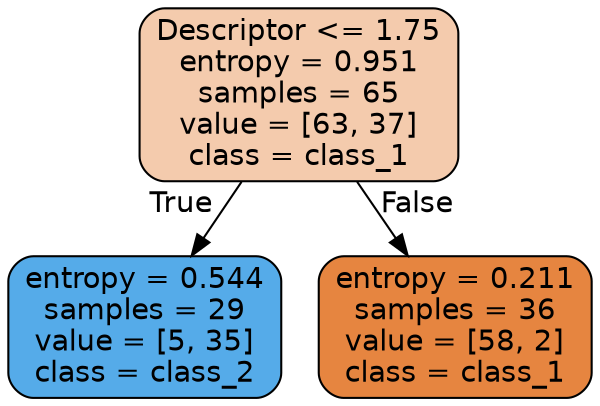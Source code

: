 digraph Tree {
node [shape=box, style="filled, rounded", color="black", fontname="helvetica"] ;
edge [fontname="helvetica"] ;
0 [label="Descriptor <= 1.75\nentropy = 0.951\nsamples = 65\nvalue = [63, 37]\nclass = class_1", fillcolor="#f4cbad"] ;
1 [label="entropy = 0.544\nsamples = 29\nvalue = [5, 35]\nclass = class_2", fillcolor="#55abe9"] ;
0 -> 1 [labeldistance=2.5, labelangle=45, headlabel="True"] ;
2 [label="entropy = 0.211\nsamples = 36\nvalue = [58, 2]\nclass = class_1", fillcolor="#e68540"] ;
0 -> 2 [labeldistance=2.5, labelangle=-45, headlabel="False"] ;
}